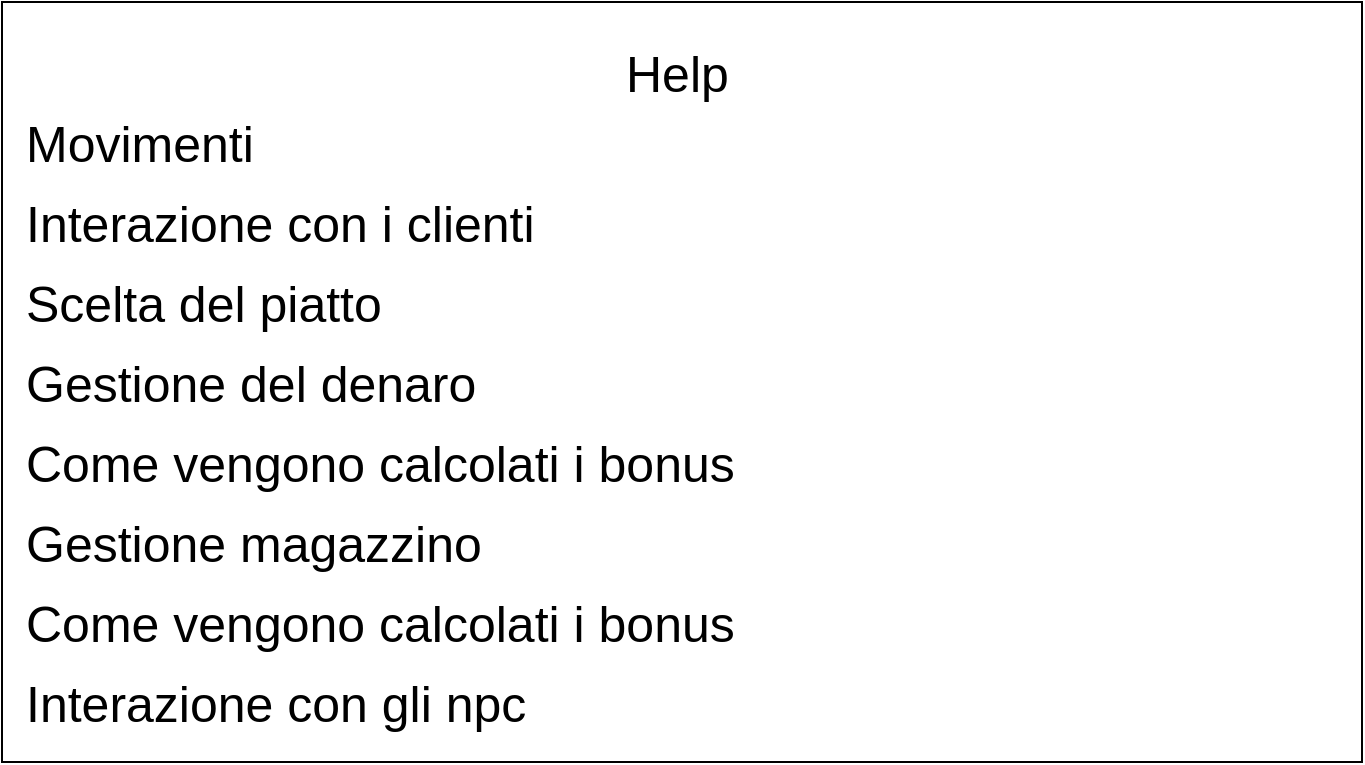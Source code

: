 <mxfile version="18.0.3" type="device"><diagram id="x48Nud2xQv3ocjx0C6PD" name="Page-1"><mxGraphModel dx="1038" dy="489" grid="1" gridSize="10" guides="1" tooltips="1" connect="1" arrows="1" fold="1" page="1" pageScale="1" pageWidth="850" pageHeight="1100" math="0" shadow="0"><root><mxCell id="0"/><mxCell id="1" parent="0"/><mxCell id="hnr99kgYJb70AfGUh_Vh-1" value="" style="whiteSpace=wrap;html=1;" vertex="1" parent="1"><mxGeometry x="120" y="90" width="680" height="380" as="geometry"/></mxCell><mxCell id="hnr99kgYJb70AfGUh_Vh-2" value="Help" style="text;html=1;strokeColor=none;fillColor=none;align=left;verticalAlign=middle;whiteSpace=wrap;rounded=0;fontSize=25;" vertex="1" parent="1"><mxGeometry x="430" y="110" width="60" height="30" as="geometry"/></mxCell><mxCell id="hnr99kgYJb70AfGUh_Vh-3" value="Movimenti" style="text;html=1;strokeColor=none;fillColor=none;align=left;verticalAlign=middle;whiteSpace=wrap;rounded=0;fontSize=25;" vertex="1" parent="1"><mxGeometry x="130" y="140" width="420" height="40" as="geometry"/></mxCell><mxCell id="hnr99kgYJb70AfGUh_Vh-5" value="Interazione con i clienti" style="text;html=1;strokeColor=none;fillColor=none;align=left;verticalAlign=middle;whiteSpace=wrap;rounded=0;fontSize=25;" vertex="1" parent="1"><mxGeometry x="130" y="180" width="420" height="40" as="geometry"/></mxCell><mxCell id="hnr99kgYJb70AfGUh_Vh-6" value="Scelta del piatto" style="text;html=1;strokeColor=none;fillColor=none;align=left;verticalAlign=middle;whiteSpace=wrap;rounded=0;fontSize=25;" vertex="1" parent="1"><mxGeometry x="130" y="220" width="420" height="40" as="geometry"/></mxCell><mxCell id="hnr99kgYJb70AfGUh_Vh-7" value="Gestione del denaro" style="text;html=1;strokeColor=none;fillColor=none;align=left;verticalAlign=middle;whiteSpace=wrap;rounded=0;fontSize=25;" vertex="1" parent="1"><mxGeometry x="130" y="260" width="420" height="40" as="geometry"/></mxCell><mxCell id="hnr99kgYJb70AfGUh_Vh-8" value="Gestione magazzino" style="text;html=1;strokeColor=none;fillColor=none;align=left;verticalAlign=middle;whiteSpace=wrap;rounded=0;fontSize=25;" vertex="1" parent="1"><mxGeometry x="130" y="340" width="420" height="40" as="geometry"/></mxCell><mxCell id="hnr99kgYJb70AfGUh_Vh-9" value="Come vengono calcolati i bonus" style="text;html=1;strokeColor=none;fillColor=none;align=left;verticalAlign=middle;whiteSpace=wrap;rounded=0;fontSize=25;" vertex="1" parent="1"><mxGeometry x="130" y="300" width="420" height="40" as="geometry"/></mxCell><mxCell id="hnr99kgYJb70AfGUh_Vh-10" value="Come vengono calcolati i bonus" style="text;html=1;strokeColor=none;fillColor=none;align=left;verticalAlign=middle;whiteSpace=wrap;rounded=0;fontSize=25;" vertex="1" parent="1"><mxGeometry x="130" y="380" width="420" height="40" as="geometry"/></mxCell><mxCell id="hnr99kgYJb70AfGUh_Vh-11" value="Interazione con gli npc" style="text;html=1;strokeColor=none;fillColor=none;align=left;verticalAlign=middle;whiteSpace=wrap;rounded=0;fontSize=25;" vertex="1" parent="1"><mxGeometry x="130" y="420" width="420" height="40" as="geometry"/></mxCell></root></mxGraphModel></diagram></mxfile>